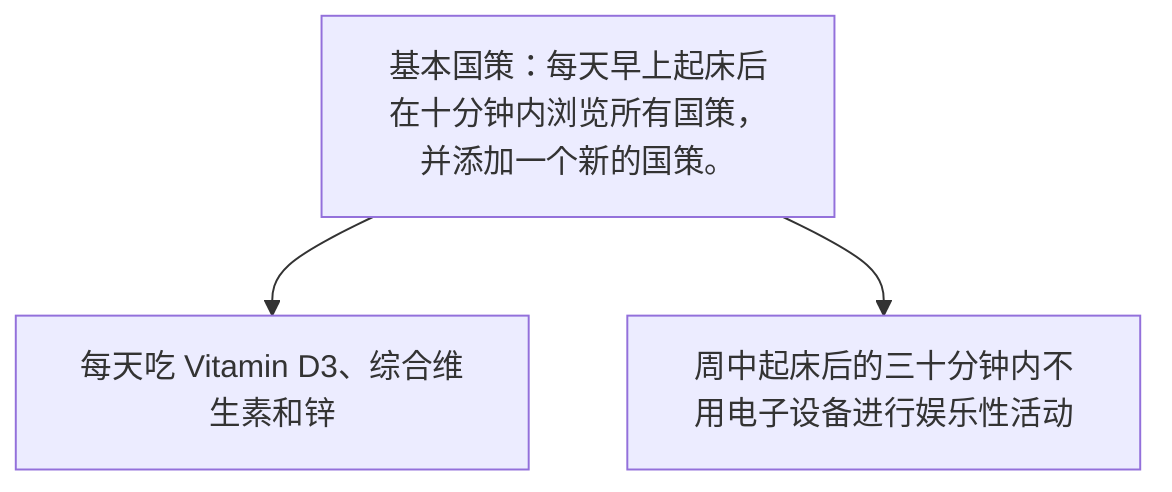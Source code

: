 graph TD
    A[基本国策：每天早上起床后在十分钟内浏览所有国策，并添加一个新的国策。]
    A --> B[每天吃 Vitamin D3、综合维生素和锌]
    A --> C[周中起床后的三十分钟内不用电子设备进行娱乐性活动]